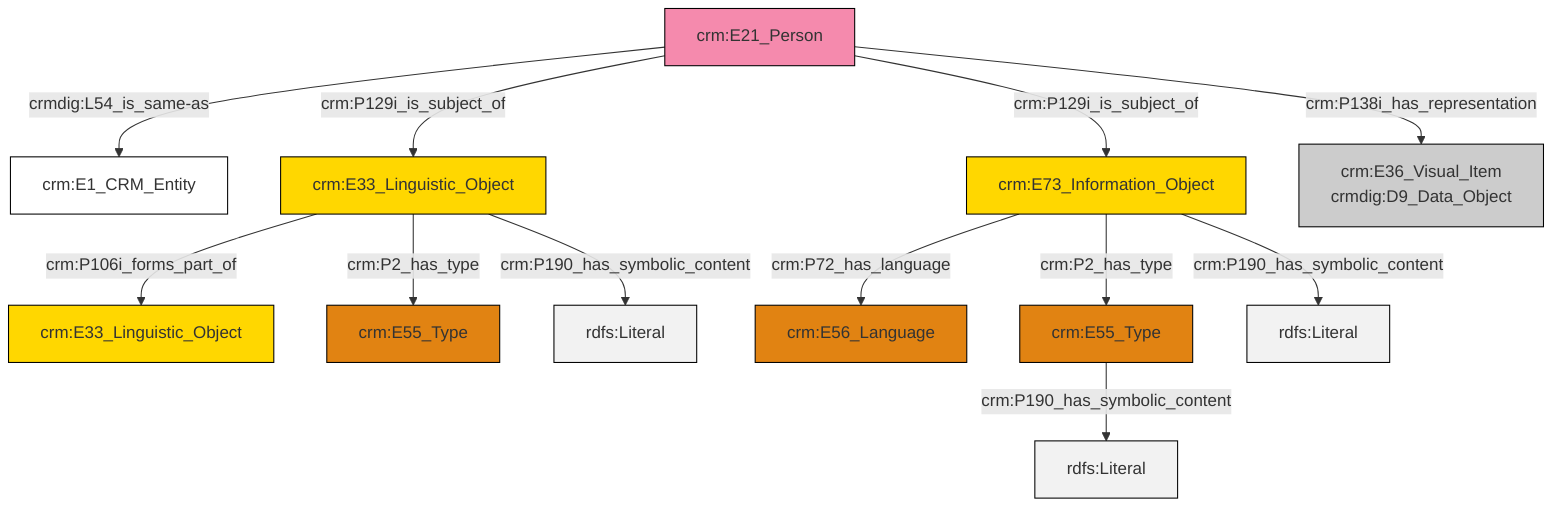 graph TD
classDef Literal fill:#f2f2f2,stroke:#000000;
classDef CRM_Entity fill:#FFFFFF,stroke:#000000;
classDef Temporal_Entity fill:#00C9E6, stroke:#000000;
classDef Type fill:#E18312, stroke:#000000;
classDef Time-Span fill:#2C9C91, stroke:#000000;
classDef Appellation fill:#FFEB7F, stroke:#000000;
classDef Place fill:#008836, stroke:#000000;
classDef Persistent_Item fill:#B266B2, stroke:#000000;
classDef Conceptual_Object fill:#FFD700, stroke:#000000;
classDef Physical_Thing fill:#D2B48C, stroke:#000000;
classDef Actor fill:#f58aad, stroke:#000000;
classDef PC_Classes fill:#4ce600, stroke:#000000;
classDef Multi fill:#cccccc,stroke:#000000;

2["crm:E33_Linguistic_Object"]:::Conceptual_Object -->|crm:P106i_forms_part_of| 0["crm:E33_Linguistic_Object"]:::Conceptual_Object
2["crm:E33_Linguistic_Object"]:::Conceptual_Object -->|crm:P2_has_type| 3["crm:E55_Type"]:::Type
13["crm:E21_Person"]:::Actor -->|crmdig:L54_is_same-as| 9["crm:E1_CRM_Entity"]:::CRM_Entity
4["crm:E73_Information_Object"]:::Conceptual_Object -->|crm:P72_has_language| 14["crm:E56_Language"]:::Type
4["crm:E73_Information_Object"]:::Conceptual_Object -->|crm:P2_has_type| 11["crm:E55_Type"]:::Type
13["crm:E21_Person"]:::Actor -->|crm:P129i_is_subject_of| 2["crm:E33_Linguistic_Object"]:::Conceptual_Object
13["crm:E21_Person"]:::Actor -->|crm:P129i_is_subject_of| 4["crm:E73_Information_Object"]:::Conceptual_Object
2["crm:E33_Linguistic_Object"]:::Conceptual_Object -->|crm:P190_has_symbolic_content| 19[rdfs:Literal]:::Literal
4["crm:E73_Information_Object"]:::Conceptual_Object -->|crm:P190_has_symbolic_content| 20[rdfs:Literal]:::Literal
11["crm:E55_Type"]:::Type -->|crm:P190_has_symbolic_content| 21[rdfs:Literal]:::Literal
13["crm:E21_Person"]:::Actor -->|crm:P138i_has_representation| 7["crm:E36_Visual_Item<br>crmdig:D9_Data_Object"]:::Multi